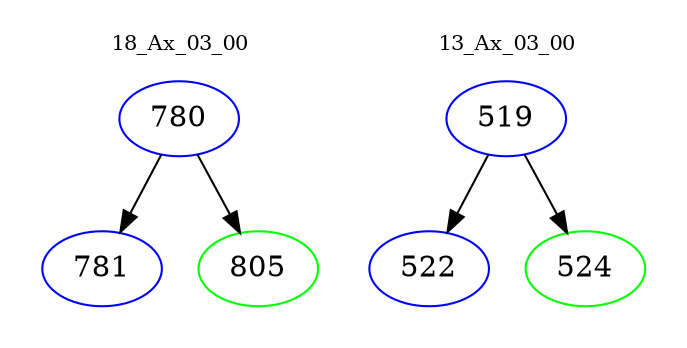 digraph{
subgraph cluster_0 {
color = white
label = "18_Ax_03_00";
fontsize=10;
T0_780 [label="780", color="blue"]
T0_780 -> T0_781 [color="black"]
T0_781 [label="781", color="blue"]
T0_780 -> T0_805 [color="black"]
T0_805 [label="805", color="green"]
}
subgraph cluster_1 {
color = white
label = "13_Ax_03_00";
fontsize=10;
T1_519 [label="519", color="blue"]
T1_519 -> T1_522 [color="black"]
T1_522 [label="522", color="blue"]
T1_519 -> T1_524 [color="black"]
T1_524 [label="524", color="green"]
}
}
